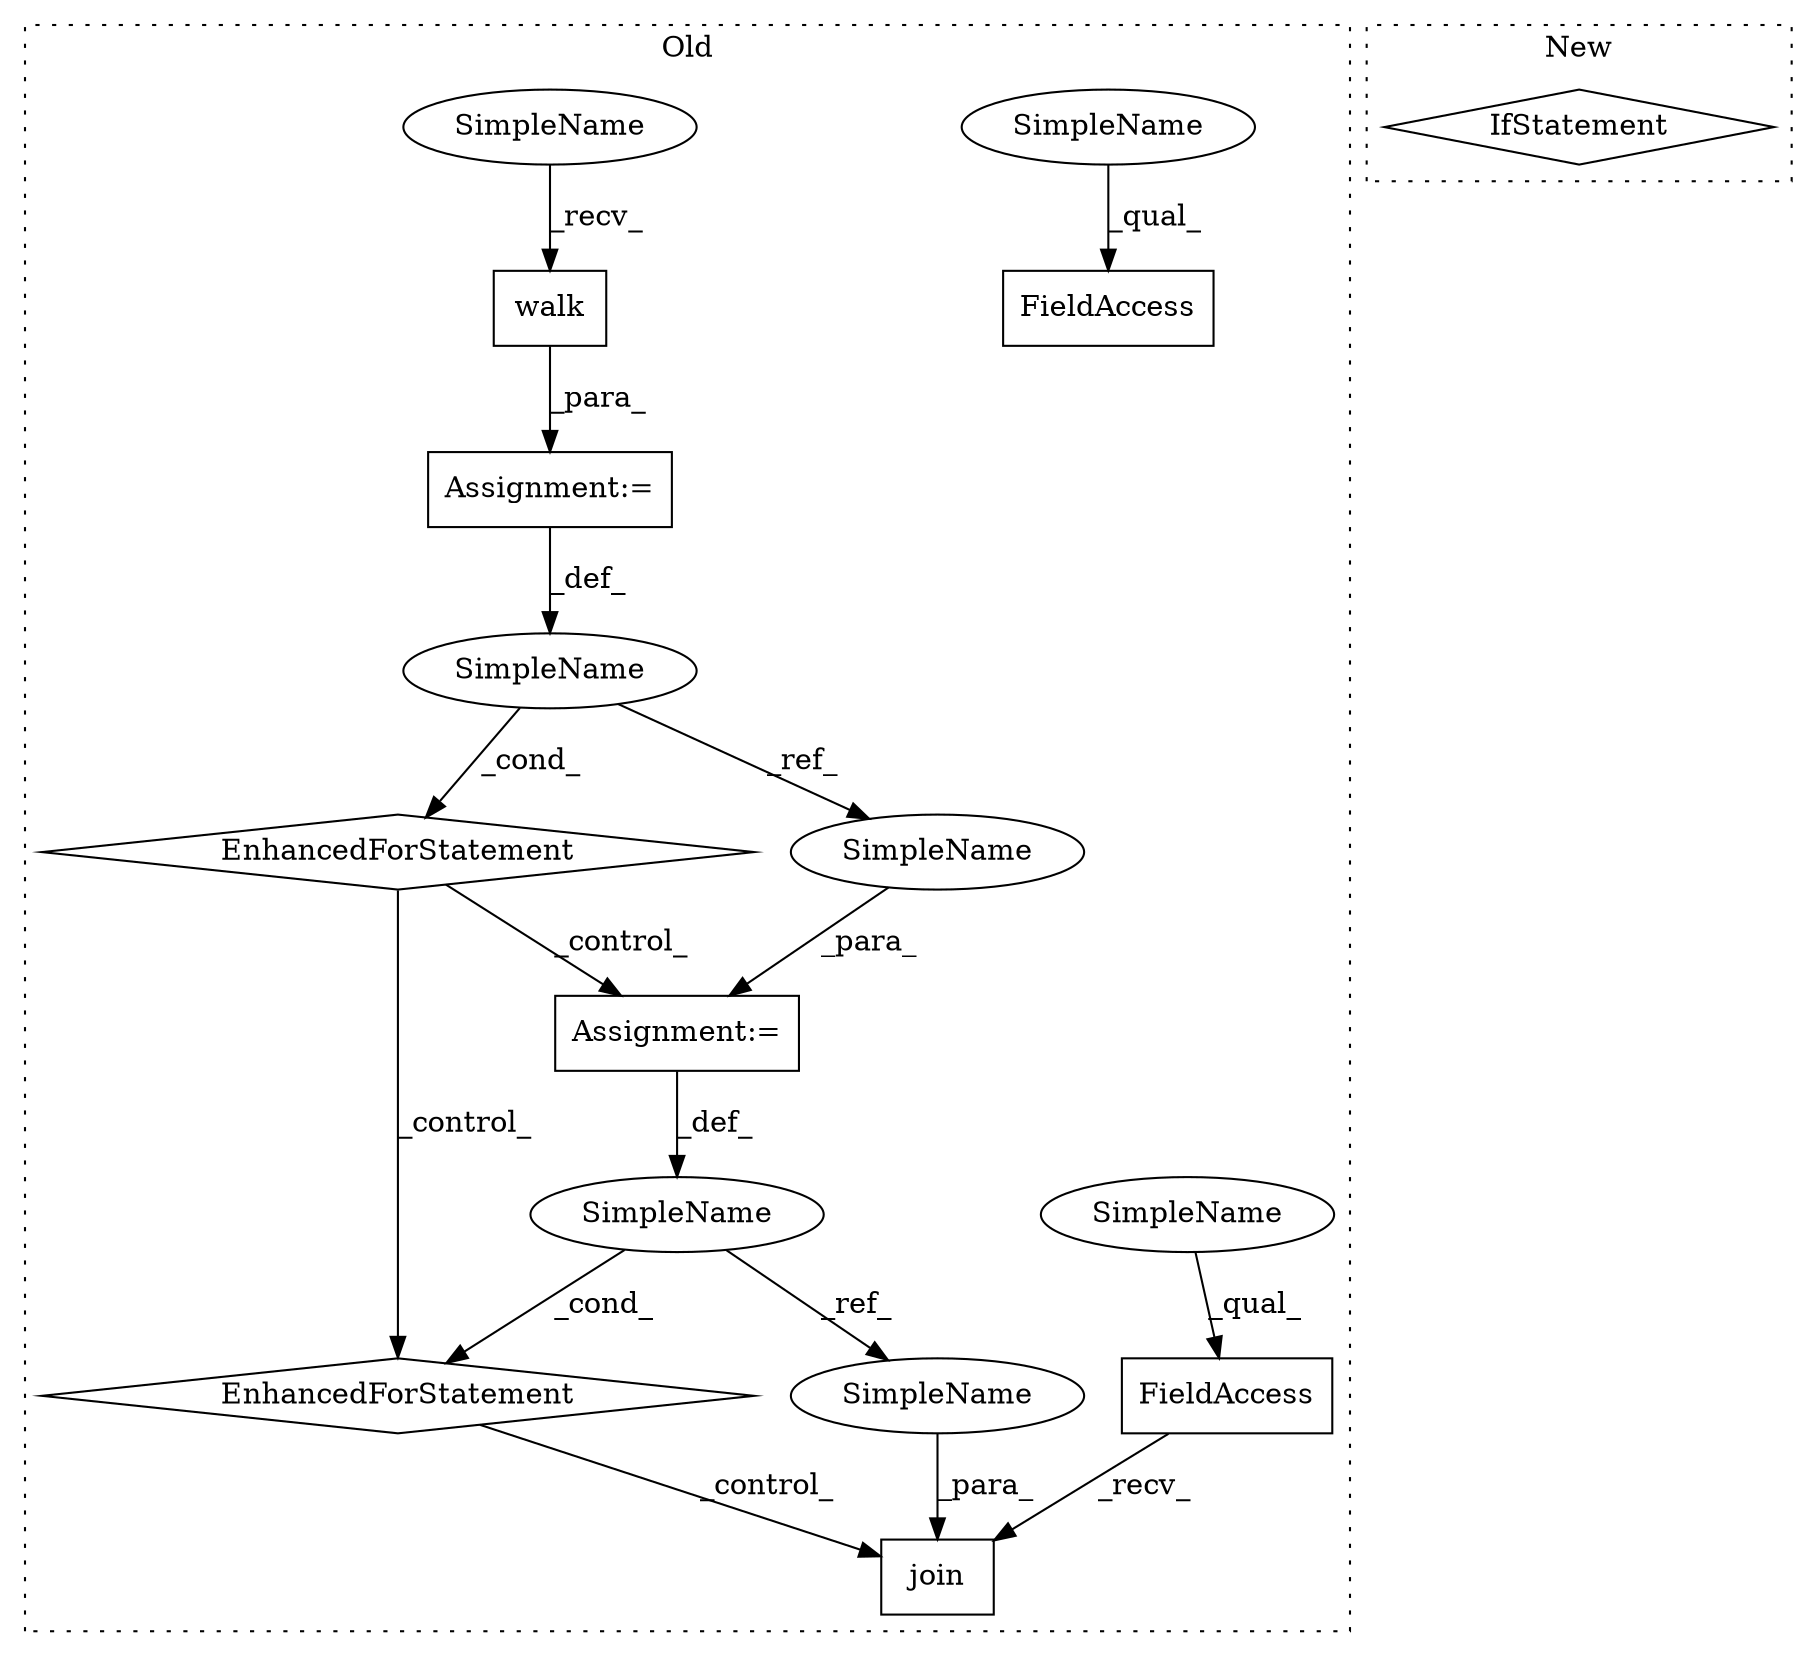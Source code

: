 digraph G {
subgraph cluster0 {
1 [label="walk" a="32" s="1567,1580" l="5,1" shape="box"];
3 [label="Assignment:=" a="7" s="1472,1581" l="78,2" shape="box"];
4 [label="FieldAccess" a="22" s="1339" l="7" shape="box"];
5 [label="FieldAccess" a="22" s="1716" l="7" shape="box"];
6 [label="EnhancedForStatement" a="70" s="1591,1661" l="57,2" shape="diamond"];
7 [label="join" a="32" s="1724,1735" l="5,1" shape="box"];
8 [label="SimpleName" a="42" s="1556" l="5" shape="ellipse"];
9 [label="SimpleName" a="42" s="1652" l="1" shape="ellipse"];
10 [label="Assignment:=" a="7" s="1591,1661" l="57,2" shape="box"];
11 [label="EnhancedForStatement" a="70" s="1472,1581" l="78,2" shape="diamond"];
12 [label="SimpleName" a="42" s="1734" l="1" shape="ellipse"];
13 [label="SimpleName" a="42" s="1656" l="5" shape="ellipse"];
14 [label="SimpleName" a="42" s="1339" l="2" shape="ellipse"];
15 [label="SimpleName" a="42" s="1716" l="2" shape="ellipse"];
16 [label="SimpleName" a="42" s="1564" l="2" shape="ellipse"];
label = "Old";
style="dotted";
}
subgraph cluster1 {
2 [label="IfStatement" a="25" s="1437,1453" l="4,2" shape="diamond"];
label = "New";
style="dotted";
}
1 -> 3 [label="_para_"];
3 -> 8 [label="_def_"];
5 -> 7 [label="_recv_"];
6 -> 7 [label="_control_"];
8 -> 11 [label="_cond_"];
8 -> 13 [label="_ref_"];
9 -> 12 [label="_ref_"];
9 -> 6 [label="_cond_"];
10 -> 9 [label="_def_"];
11 -> 10 [label="_control_"];
11 -> 6 [label="_control_"];
12 -> 7 [label="_para_"];
13 -> 10 [label="_para_"];
14 -> 4 [label="_qual_"];
15 -> 5 [label="_qual_"];
16 -> 1 [label="_recv_"];
}